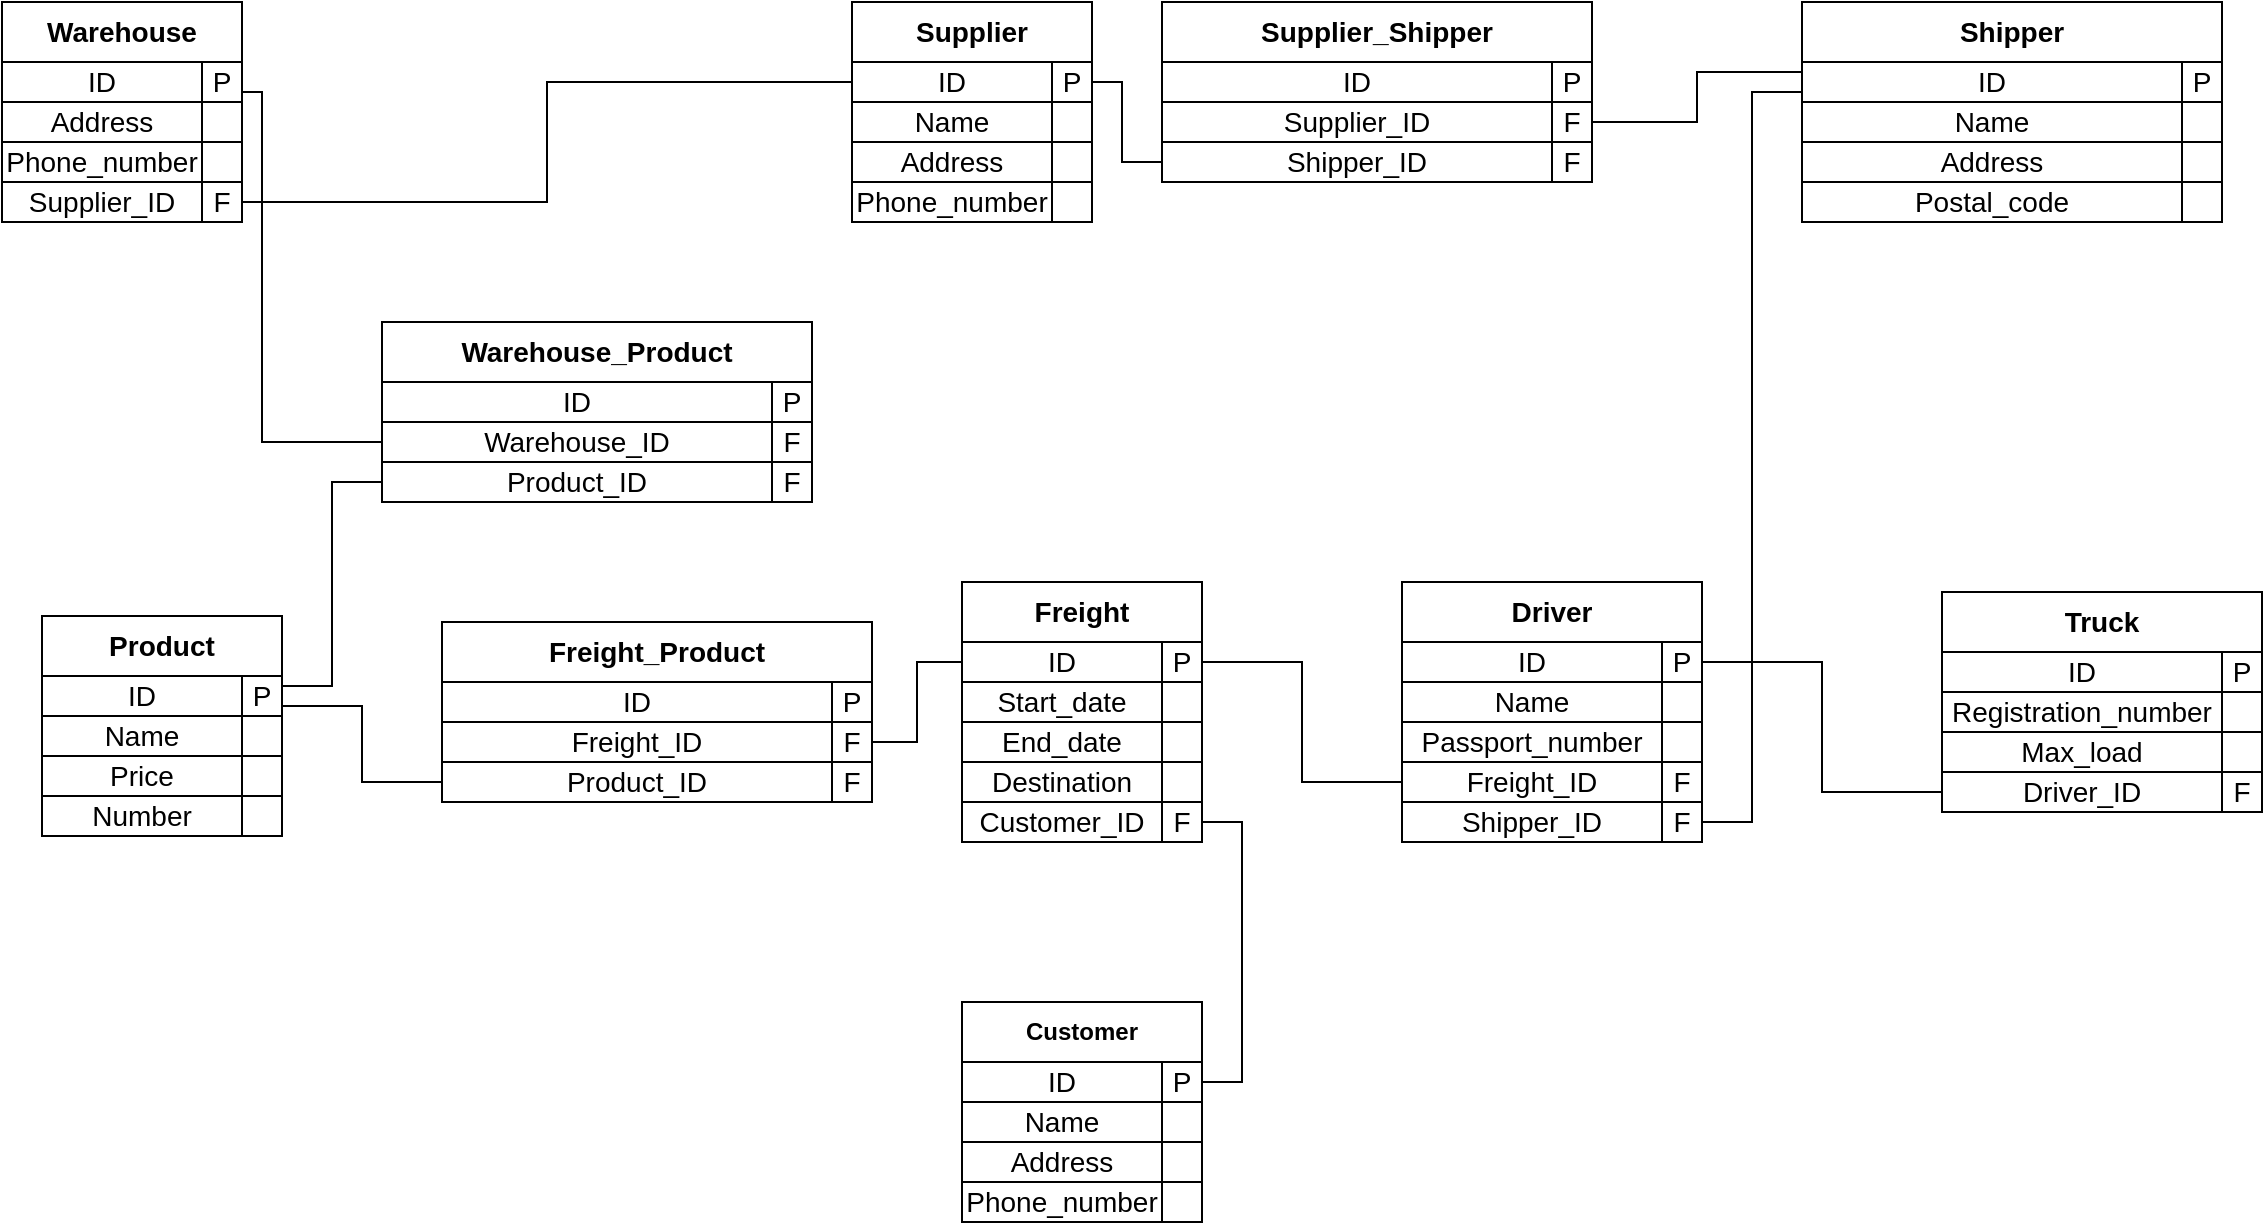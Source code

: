 <mxfile version="20.5.1" type="device"><diagram id="bzggWHbIT1ILWZnPDOZk" name="Страница 1"><mxGraphModel dx="1422" dy="1616" grid="1" gridSize="10" guides="1" tooltips="1" connect="1" arrows="1" fold="1" page="1" pageScale="1" pageWidth="1169" pageHeight="827" math="0" shadow="0"><root><mxCell id="0"/><mxCell id="1" parent="0"/><mxCell id="e3RFGgoMe4jxHo_I0vM1-1" value="" style="rounded=0;whiteSpace=wrap;html=1;" parent="1" vertex="1"><mxGeometry x="20" y="-800" width="120" height="50" as="geometry"/></mxCell><mxCell id="e3RFGgoMe4jxHo_I0vM1-2" value="" style="rounded=0;whiteSpace=wrap;html=1;" parent="1" vertex="1"><mxGeometry x="120" y="-770" width="20" height="60" as="geometry"/></mxCell><mxCell id="e3RFGgoMe4jxHo_I0vM1-3" value="&lt;font style=&quot;font-size: 14px;&quot;&gt;&lt;b&gt;Warehouse&lt;/b&gt;&lt;/font&gt;" style="rounded=0;whiteSpace=wrap;html=1;" parent="1" vertex="1"><mxGeometry x="20" y="-800" width="120" height="30" as="geometry"/></mxCell><mxCell id="e3RFGgoMe4jxHo_I0vM1-4" value="ID" style="rounded=0;whiteSpace=wrap;html=1;fontSize=14;" parent="1" vertex="1"><mxGeometry x="20" y="-770" width="100" height="20" as="geometry"/></mxCell><mxCell id="e3RFGgoMe4jxHo_I0vM1-5" value="Address" style="rounded=0;whiteSpace=wrap;html=1;fontSize=14;" parent="1" vertex="1"><mxGeometry x="20" y="-750" width="100" height="20" as="geometry"/></mxCell><mxCell id="3xdXTDryXR0DfMBTbCCo-102" style="edgeStyle=orthogonalEdgeStyle;rounded=0;orthogonalLoop=1;jettySize=auto;html=1;exitX=1;exitY=0.75;exitDx=0;exitDy=0;entryX=0;entryY=0.5;entryDx=0;entryDy=0;endArrow=none;endFill=0;" edge="1" parent="1" source="e3RFGgoMe4jxHo_I0vM1-8" target="3xdXTDryXR0DfMBTbCCo-65"><mxGeometry relative="1" as="geometry"><mxPoint x="150" y="-720" as="targetPoint"/><Array as="points"><mxPoint x="150" y="-755"/><mxPoint x="150" y="-580"/></Array></mxGeometry></mxCell><mxCell id="e3RFGgoMe4jxHo_I0vM1-8" value="P" style="rounded=0;whiteSpace=wrap;html=1;fontSize=14;" parent="1" vertex="1"><mxGeometry x="120" y="-770" width="20" height="20" as="geometry"/></mxCell><mxCell id="e3RFGgoMe4jxHo_I0vM1-9" value="" style="rounded=0;whiteSpace=wrap;html=1;fontSize=14;" parent="1" vertex="1"><mxGeometry x="120" y="-750" width="20" height="20" as="geometry"/></mxCell><mxCell id="3xdXTDryXR0DfMBTbCCo-141" style="edgeStyle=orthogonalEdgeStyle;rounded=0;orthogonalLoop=1;jettySize=auto;html=1;exitX=1;exitY=0.5;exitDx=0;exitDy=0;entryX=0;entryY=0.5;entryDx=0;entryDy=0;endArrow=none;endFill=0;" edge="1" parent="1" source="e3RFGgoMe4jxHo_I0vM1-10" target="e3RFGgoMe4jxHo_I0vM1-113"><mxGeometry relative="1" as="geometry"/></mxCell><mxCell id="e3RFGgoMe4jxHo_I0vM1-10" value="F" style="rounded=0;whiteSpace=wrap;html=1;fontSize=14;" parent="1" vertex="1"><mxGeometry x="120" y="-710" width="20" height="20" as="geometry"/></mxCell><mxCell id="e3RFGgoMe4jxHo_I0vM1-11" value="" style="rounded=0;whiteSpace=wrap;html=1;" parent="1" vertex="1"><mxGeometry x="445" y="-800" width="120" height="50" as="geometry"/></mxCell><mxCell id="e3RFGgoMe4jxHo_I0vM1-12" value="" style="rounded=0;whiteSpace=wrap;html=1;" parent="1" vertex="1"><mxGeometry x="545" y="-770" width="20" height="60" as="geometry"/></mxCell><mxCell id="e3RFGgoMe4jxHo_I0vM1-13" value="Supplier" style="rounded=0;whiteSpace=wrap;html=1;" parent="1" vertex="1"><mxGeometry x="445" y="-800" width="120" height="30" as="geometry"/></mxCell><mxCell id="e3RFGgoMe4jxHo_I0vM1-16" value="Phone_number" style="rounded=0;whiteSpace=wrap;html=1;fontSize=14;" parent="1" vertex="1"><mxGeometry x="445" y="-710" width="100" height="20" as="geometry"/></mxCell><mxCell id="e3RFGgoMe4jxHo_I0vM1-18" style="edgeStyle=orthogonalEdgeStyle;rounded=0;orthogonalLoop=1;jettySize=auto;html=1;exitX=1;exitY=0.5;exitDx=0;exitDy=0;entryX=0;entryY=0.5;entryDx=0;entryDy=0;fontSize=14;endArrow=none;endFill=0;" parent="1" source="e3RFGgoMe4jxHo_I0vM1-19" target="e3RFGgoMe4jxHo_I0vM1-96" edge="1"><mxGeometry relative="1" as="geometry"><Array as="points"><mxPoint x="580" y="-760"/><mxPoint x="580" y="-720"/></Array></mxGeometry></mxCell><mxCell id="e3RFGgoMe4jxHo_I0vM1-19" value="P" style="rounded=0;whiteSpace=wrap;html=1;fontSize=14;" parent="1" vertex="1"><mxGeometry x="545" y="-770" width="20" height="20" as="geometry"/></mxCell><mxCell id="e3RFGgoMe4jxHo_I0vM1-20" value="" style="rounded=0;whiteSpace=wrap;html=1;fontSize=14;" parent="1" vertex="1"><mxGeometry x="545" y="-750" width="20" height="20" as="geometry"/></mxCell><mxCell id="e3RFGgoMe4jxHo_I0vM1-21" value="" style="rounded=0;whiteSpace=wrap;html=1;fontSize=14;" parent="1" vertex="1"><mxGeometry x="545" y="-730" width="20" height="20" as="geometry"/></mxCell><mxCell id="e3RFGgoMe4jxHo_I0vM1-22" value="Address" style="rounded=0;whiteSpace=wrap;html=1;fontSize=14;" parent="1" vertex="1"><mxGeometry x="445" y="-730" width="100" height="20" as="geometry"/></mxCell><mxCell id="e3RFGgoMe4jxHo_I0vM1-23" value="" style="rounded=0;whiteSpace=wrap;html=1;fontSize=14;" parent="1" vertex="1"><mxGeometry x="545" y="-710" width="20" height="20" as="geometry"/></mxCell><mxCell id="e3RFGgoMe4jxHo_I0vM1-24" value="" style="rounded=0;whiteSpace=wrap;html=1;" parent="1" vertex="1"><mxGeometry x="1010" y="-800" width="120" height="90" as="geometry"/></mxCell><mxCell id="e3RFGgoMe4jxHo_I0vM1-25" value="" style="rounded=0;whiteSpace=wrap;html=1;" parent="1" vertex="1"><mxGeometry x="1110" y="-770" width="20" height="60" as="geometry"/></mxCell><mxCell id="e3RFGgoMe4jxHo_I0vM1-26" value="Shipper" style="rounded=0;whiteSpace=wrap;html=1;" parent="1" vertex="1"><mxGeometry x="920" y="-800" width="210" height="30" as="geometry"/></mxCell><mxCell id="e3RFGgoMe4jxHo_I0vM1-27" value="ID" style="rounded=0;whiteSpace=wrap;html=1;fontSize=14;" parent="1" vertex="1"><mxGeometry x="920" y="-770" width="190" height="20" as="geometry"/></mxCell><mxCell id="e3RFGgoMe4jxHo_I0vM1-28" value="Address" style="rounded=0;whiteSpace=wrap;html=1;fontSize=14;" parent="1" vertex="1"><mxGeometry x="920" y="-730" width="190" height="20" as="geometry"/></mxCell><mxCell id="e3RFGgoMe4jxHo_I0vM1-29" value="Name" style="rounded=0;whiteSpace=wrap;html=1;fontSize=14;" parent="1" vertex="1"><mxGeometry x="920" y="-750" width="190" height="20" as="geometry"/></mxCell><mxCell id="e3RFGgoMe4jxHo_I0vM1-31" value="P" style="rounded=0;whiteSpace=wrap;html=1;fontSize=14;" parent="1" vertex="1"><mxGeometry x="1110" y="-770" width="20" height="20" as="geometry"/></mxCell><mxCell id="e3RFGgoMe4jxHo_I0vM1-32" value="" style="rounded=0;whiteSpace=wrap;html=1;fontSize=14;" parent="1" vertex="1"><mxGeometry x="1110" y="-750" width="20" height="20" as="geometry"/></mxCell><mxCell id="e3RFGgoMe4jxHo_I0vM1-33" value="" style="rounded=0;whiteSpace=wrap;html=1;fontSize=14;" parent="1" vertex="1"><mxGeometry x="1110" y="-730" width="20" height="20" as="geometry"/></mxCell><mxCell id="e3RFGgoMe4jxHo_I0vM1-34" value="Postal_code" style="rounded=0;whiteSpace=wrap;html=1;fontSize=14;" parent="1" vertex="1"><mxGeometry x="920" y="-710" width="190" height="20" as="geometry"/></mxCell><mxCell id="e3RFGgoMe4jxHo_I0vM1-35" value="" style="rounded=0;whiteSpace=wrap;html=1;fontSize=14;" parent="1" vertex="1"><mxGeometry x="1110" y="-710" width="20" height="20" as="geometry"/></mxCell><mxCell id="e3RFGgoMe4jxHo_I0vM1-88" value="" style="rounded=0;whiteSpace=wrap;html=1;" parent="1" vertex="1"><mxGeometry x="695" y="-800" width="120" height="90" as="geometry"/></mxCell><mxCell id="e3RFGgoMe4jxHo_I0vM1-89" value="" style="rounded=0;whiteSpace=wrap;html=1;" parent="1" vertex="1"><mxGeometry x="795" y="-770" width="20" height="60" as="geometry"/></mxCell><mxCell id="e3RFGgoMe4jxHo_I0vM1-90" value="Supplier_Shipper" style="rounded=0;whiteSpace=wrap;html=1;" parent="1" vertex="1"><mxGeometry x="600" y="-800" width="215" height="30" as="geometry"/></mxCell><mxCell id="e3RFGgoMe4jxHo_I0vM1-91" value="ID" style="rounded=0;whiteSpace=wrap;html=1;fontSize=14;" parent="1" vertex="1"><mxGeometry x="600" y="-770" width="195" height="20" as="geometry"/></mxCell><mxCell id="e3RFGgoMe4jxHo_I0vM1-92" value="Supplier_ID" style="rounded=0;whiteSpace=wrap;html=1;fontSize=14;" parent="1" vertex="1"><mxGeometry x="600" y="-750" width="195" height="20" as="geometry"/></mxCell><mxCell id="e3RFGgoMe4jxHo_I0vM1-93" value="P" style="rounded=0;whiteSpace=wrap;html=1;fontSize=14;" parent="1" vertex="1"><mxGeometry x="795" y="-770" width="20" height="20" as="geometry"/></mxCell><mxCell id="e3RFGgoMe4jxHo_I0vM1-148" style="edgeStyle=orthogonalEdgeStyle;rounded=0;orthogonalLoop=1;jettySize=auto;html=1;exitX=1;exitY=0.5;exitDx=0;exitDy=0;entryX=0;entryY=0.25;entryDx=0;entryDy=0;endArrow=none;endFill=0;" parent="1" source="e3RFGgoMe4jxHo_I0vM1-95" target="e3RFGgoMe4jxHo_I0vM1-27" edge="1"><mxGeometry relative="1" as="geometry"/></mxCell><mxCell id="e3RFGgoMe4jxHo_I0vM1-95" value="F" style="rounded=0;whiteSpace=wrap;html=1;fontSize=14;" parent="1" vertex="1"><mxGeometry x="795" y="-750" width="20" height="20" as="geometry"/></mxCell><mxCell id="e3RFGgoMe4jxHo_I0vM1-96" value="Shipper_ID" style="rounded=0;whiteSpace=wrap;html=1;fontSize=14;" parent="1" vertex="1"><mxGeometry x="600" y="-730" width="195" height="20" as="geometry"/></mxCell><mxCell id="e3RFGgoMe4jxHo_I0vM1-97" value="F" style="rounded=0;whiteSpace=wrap;html=1;fontSize=14;" parent="1" vertex="1"><mxGeometry x="795" y="-730" width="20" height="20" as="geometry"/></mxCell><mxCell id="e3RFGgoMe4jxHo_I0vM1-113" value="ID" style="rounded=0;whiteSpace=wrap;html=1;fontSize=14;" parent="1" vertex="1"><mxGeometry x="445" y="-770" width="100" height="20" as="geometry"/></mxCell><mxCell id="3xdXTDryXR0DfMBTbCCo-2" value="" style="rounded=0;whiteSpace=wrap;html=1;" vertex="1" parent="1"><mxGeometry x="500" y="-510" width="120" height="50" as="geometry"/></mxCell><mxCell id="3xdXTDryXR0DfMBTbCCo-3" value="" style="rounded=0;whiteSpace=wrap;html=1;" vertex="1" parent="1"><mxGeometry x="600" y="-480" width="20" height="60" as="geometry"/></mxCell><mxCell id="3xdXTDryXR0DfMBTbCCo-4" value="Freight" style="rounded=0;whiteSpace=wrap;html=1;" vertex="1" parent="1"><mxGeometry x="500" y="-510" width="120" height="30" as="geometry"/></mxCell><mxCell id="3xdXTDryXR0DfMBTbCCo-5" value="Customer_ID" style="rounded=0;whiteSpace=wrap;html=1;fontSize=14;" vertex="1" parent="1"><mxGeometry x="500" y="-400" width="100" height="20" as="geometry"/></mxCell><mxCell id="3xdXTDryXR0DfMBTbCCo-119" style="edgeStyle=orthogonalEdgeStyle;rounded=0;orthogonalLoop=1;jettySize=auto;html=1;exitX=1;exitY=0.5;exitDx=0;exitDy=0;entryX=0;entryY=0.5;entryDx=0;entryDy=0;endArrow=none;endFill=0;" edge="1" parent="1" source="3xdXTDryXR0DfMBTbCCo-6" target="3xdXTDryXR0DfMBTbCCo-19"><mxGeometry relative="1" as="geometry"/></mxCell><mxCell id="3xdXTDryXR0DfMBTbCCo-6" value="P" style="rounded=0;whiteSpace=wrap;html=1;fontSize=14;" vertex="1" parent="1"><mxGeometry x="600" y="-480" width="20" height="20" as="geometry"/></mxCell><mxCell id="3xdXTDryXR0DfMBTbCCo-7" value="" style="rounded=0;whiteSpace=wrap;html=1;fontSize=14;" vertex="1" parent="1"><mxGeometry x="600" y="-460" width="20" height="20" as="geometry"/></mxCell><mxCell id="3xdXTDryXR0DfMBTbCCo-8" value="" style="rounded=0;whiteSpace=wrap;html=1;fontSize=14;" vertex="1" parent="1"><mxGeometry x="600" y="-440" width="20" height="20" as="geometry"/></mxCell><mxCell id="3xdXTDryXR0DfMBTbCCo-9" value="End_date" style="rounded=0;whiteSpace=wrap;html=1;fontSize=14;" vertex="1" parent="1"><mxGeometry x="500" y="-440" width="100" height="20" as="geometry"/></mxCell><mxCell id="3xdXTDryXR0DfMBTbCCo-10" value="F" style="rounded=0;whiteSpace=wrap;html=1;fontSize=14;" vertex="1" parent="1"><mxGeometry x="600" y="-400" width="20" height="20" as="geometry"/></mxCell><mxCell id="3xdXTDryXR0DfMBTbCCo-106" style="edgeStyle=orthogonalEdgeStyle;rounded=0;orthogonalLoop=1;jettySize=auto;html=1;exitX=0;exitY=0.5;exitDx=0;exitDy=0;entryX=1;entryY=0.5;entryDx=0;entryDy=0;endArrow=none;endFill=0;" edge="1" parent="1" source="3xdXTDryXR0DfMBTbCCo-11" target="3xdXTDryXR0DfMBTbCCo-58"><mxGeometry relative="1" as="geometry"/></mxCell><mxCell id="3xdXTDryXR0DfMBTbCCo-11" value="ID" style="rounded=0;whiteSpace=wrap;html=1;fontSize=14;" vertex="1" parent="1"><mxGeometry x="500" y="-480" width="100" height="20" as="geometry"/></mxCell><mxCell id="3xdXTDryXR0DfMBTbCCo-12" value="" style="rounded=0;whiteSpace=wrap;html=1;" vertex="1" parent="1"><mxGeometry x="750" y="-510" width="120" height="50" as="geometry"/></mxCell><mxCell id="3xdXTDryXR0DfMBTbCCo-13" value="" style="rounded=0;whiteSpace=wrap;html=1;" vertex="1" parent="1"><mxGeometry x="850" y="-480" width="20" height="60" as="geometry"/></mxCell><mxCell id="3xdXTDryXR0DfMBTbCCo-14" value="Driver" style="rounded=0;whiteSpace=wrap;html=1;" vertex="1" parent="1"><mxGeometry x="720" y="-510" width="150" height="30" as="geometry"/></mxCell><mxCell id="3xdXTDryXR0DfMBTbCCo-15" value="Shipper_ID" style="rounded=0;whiteSpace=wrap;html=1;fontSize=14;" vertex="1" parent="1"><mxGeometry x="720" y="-400" width="130" height="20" as="geometry"/></mxCell><mxCell id="3xdXTDryXR0DfMBTbCCo-117" style="edgeStyle=orthogonalEdgeStyle;rounded=0;orthogonalLoop=1;jettySize=auto;html=1;exitX=1;exitY=0.5;exitDx=0;exitDy=0;entryX=0;entryY=0.5;entryDx=0;entryDy=0;endArrow=none;endFill=0;" edge="1" parent="1" source="3xdXTDryXR0DfMBTbCCo-16" target="3xdXTDryXR0DfMBTbCCo-25"><mxGeometry relative="1" as="geometry"/></mxCell><mxCell id="3xdXTDryXR0DfMBTbCCo-16" value="P" style="rounded=0;whiteSpace=wrap;html=1;fontSize=14;" vertex="1" parent="1"><mxGeometry x="850" y="-480" width="20" height="20" as="geometry"/></mxCell><mxCell id="3xdXTDryXR0DfMBTbCCo-17" value="" style="rounded=0;whiteSpace=wrap;html=1;fontSize=14;" vertex="1" parent="1"><mxGeometry x="850" y="-460" width="20" height="20" as="geometry"/></mxCell><mxCell id="3xdXTDryXR0DfMBTbCCo-18" value="F" style="rounded=0;whiteSpace=wrap;html=1;fontSize=14;" vertex="1" parent="1"><mxGeometry x="850" y="-420" width="20" height="20" as="geometry"/></mxCell><mxCell id="3xdXTDryXR0DfMBTbCCo-19" value="Freight_ID" style="rounded=0;whiteSpace=wrap;html=1;fontSize=14;" vertex="1" parent="1"><mxGeometry x="720" y="-420" width="130" height="20" as="geometry"/></mxCell><mxCell id="3xdXTDryXR0DfMBTbCCo-142" style="edgeStyle=orthogonalEdgeStyle;rounded=0;orthogonalLoop=1;jettySize=auto;html=1;exitX=1;exitY=0.5;exitDx=0;exitDy=0;entryX=0;entryY=0.75;entryDx=0;entryDy=0;endArrow=none;endFill=0;" edge="1" parent="1" source="3xdXTDryXR0DfMBTbCCo-20" target="e3RFGgoMe4jxHo_I0vM1-27"><mxGeometry relative="1" as="geometry"/></mxCell><mxCell id="3xdXTDryXR0DfMBTbCCo-20" value="F" style="rounded=0;whiteSpace=wrap;html=1;fontSize=14;" vertex="1" parent="1"><mxGeometry x="850" y="-400" width="20" height="20" as="geometry"/></mxCell><mxCell id="3xdXTDryXR0DfMBTbCCo-21" value="ID" style="rounded=0;whiteSpace=wrap;html=1;fontSize=14;" vertex="1" parent="1"><mxGeometry x="720" y="-480" width="130" height="20" as="geometry"/></mxCell><mxCell id="3xdXTDryXR0DfMBTbCCo-22" value="" style="rounded=0;whiteSpace=wrap;html=1;" vertex="1" parent="1"><mxGeometry x="1030" y="-505" width="120" height="43" as="geometry"/></mxCell><mxCell id="3xdXTDryXR0DfMBTbCCo-23" value="" style="rounded=0;whiteSpace=wrap;html=1;" vertex="1" parent="1"><mxGeometry x="1130" y="-475" width="20" height="60" as="geometry"/></mxCell><mxCell id="3xdXTDryXR0DfMBTbCCo-24" value="Truck" style="rounded=0;whiteSpace=wrap;html=1;" vertex="1" parent="1"><mxGeometry x="990" y="-505" width="160" height="30" as="geometry"/></mxCell><mxCell id="3xdXTDryXR0DfMBTbCCo-25" value="Driver_ID" style="rounded=0;whiteSpace=wrap;html=1;fontSize=14;" vertex="1" parent="1"><mxGeometry x="990" y="-415" width="140" height="20" as="geometry"/></mxCell><mxCell id="3xdXTDryXR0DfMBTbCCo-26" value="P" style="rounded=0;whiteSpace=wrap;html=1;fontSize=14;" vertex="1" parent="1"><mxGeometry x="1130" y="-475" width="20" height="20" as="geometry"/></mxCell><mxCell id="3xdXTDryXR0DfMBTbCCo-27" value="" style="rounded=0;whiteSpace=wrap;html=1;fontSize=14;" vertex="1" parent="1"><mxGeometry x="1130" y="-455" width="20" height="20" as="geometry"/></mxCell><mxCell id="3xdXTDryXR0DfMBTbCCo-28" value="" style="rounded=0;whiteSpace=wrap;html=1;fontSize=14;" vertex="1" parent="1"><mxGeometry x="1130" y="-435" width="20" height="20" as="geometry"/></mxCell><mxCell id="3xdXTDryXR0DfMBTbCCo-29" value="Max_load" style="rounded=0;whiteSpace=wrap;html=1;fontSize=14;" vertex="1" parent="1"><mxGeometry x="990" y="-435" width="140" height="20" as="geometry"/></mxCell><mxCell id="3xdXTDryXR0DfMBTbCCo-30" value="F" style="rounded=0;whiteSpace=wrap;html=1;fontSize=14;" vertex="1" parent="1"><mxGeometry x="1130" y="-415" width="20" height="20" as="geometry"/></mxCell><mxCell id="3xdXTDryXR0DfMBTbCCo-31" value="ID" style="rounded=0;whiteSpace=wrap;html=1;fontSize=14;" vertex="1" parent="1"><mxGeometry x="990" y="-475" width="140" height="20" as="geometry"/></mxCell><mxCell id="3xdXTDryXR0DfMBTbCCo-32" value="" style="rounded=0;whiteSpace=wrap;html=1;" vertex="1" parent="1"><mxGeometry x="500" y="-300" width="120" height="50" as="geometry"/></mxCell><mxCell id="3xdXTDryXR0DfMBTbCCo-33" value="" style="rounded=0;whiteSpace=wrap;html=1;" vertex="1" parent="1"><mxGeometry x="600" y="-270" width="20" height="60" as="geometry"/></mxCell><mxCell id="3xdXTDryXR0DfMBTbCCo-34" value="Customer" style="rounded=0;whiteSpace=wrap;html=1;fontStyle=1" vertex="1" parent="1"><mxGeometry x="500" y="-300" width="120" height="30" as="geometry"/></mxCell><mxCell id="3xdXTDryXR0DfMBTbCCo-35" value="Phone_number" style="rounded=0;whiteSpace=wrap;html=1;fontSize=14;" vertex="1" parent="1"><mxGeometry x="500" y="-210" width="100" height="20" as="geometry"/></mxCell><mxCell id="3xdXTDryXR0DfMBTbCCo-116" style="edgeStyle=orthogonalEdgeStyle;rounded=0;orthogonalLoop=1;jettySize=auto;html=1;exitX=1;exitY=0.5;exitDx=0;exitDy=0;entryX=1;entryY=0.5;entryDx=0;entryDy=0;endArrow=none;endFill=0;" edge="1" parent="1" source="3xdXTDryXR0DfMBTbCCo-36" target="3xdXTDryXR0DfMBTbCCo-10"><mxGeometry relative="1" as="geometry"/></mxCell><mxCell id="3xdXTDryXR0DfMBTbCCo-36" value="P" style="rounded=0;whiteSpace=wrap;html=1;fontSize=14;" vertex="1" parent="1"><mxGeometry x="600" y="-270" width="20" height="20" as="geometry"/></mxCell><mxCell id="3xdXTDryXR0DfMBTbCCo-37" value="" style="rounded=0;whiteSpace=wrap;html=1;fontSize=14;" vertex="1" parent="1"><mxGeometry x="600" y="-250" width="20" height="20" as="geometry"/></mxCell><mxCell id="3xdXTDryXR0DfMBTbCCo-38" value="" style="rounded=0;whiteSpace=wrap;html=1;fontSize=14;" vertex="1" parent="1"><mxGeometry x="600" y="-230" width="20" height="20" as="geometry"/></mxCell><mxCell id="3xdXTDryXR0DfMBTbCCo-39" value="Address" style="rounded=0;whiteSpace=wrap;html=1;fontSize=14;" vertex="1" parent="1"><mxGeometry x="500" y="-230" width="100" height="20" as="geometry"/></mxCell><mxCell id="3xdXTDryXR0DfMBTbCCo-40" value="" style="rounded=0;whiteSpace=wrap;html=1;fontSize=14;" vertex="1" parent="1"><mxGeometry x="600" y="-210" width="20" height="20" as="geometry"/></mxCell><mxCell id="3xdXTDryXR0DfMBTbCCo-41" value="ID" style="rounded=0;whiteSpace=wrap;html=1;fontSize=14;" vertex="1" parent="1"><mxGeometry x="500" y="-270" width="100" height="20" as="geometry"/></mxCell><mxCell id="3xdXTDryXR0DfMBTbCCo-42" value="" style="rounded=0;whiteSpace=wrap;html=1;" vertex="1" parent="1"><mxGeometry x="40" y="-493" width="120" height="50" as="geometry"/></mxCell><mxCell id="3xdXTDryXR0DfMBTbCCo-43" value="" style="rounded=0;whiteSpace=wrap;html=1;" vertex="1" parent="1"><mxGeometry x="140" y="-463" width="20" height="60" as="geometry"/></mxCell><mxCell id="3xdXTDryXR0DfMBTbCCo-44" value="Product" style="rounded=0;whiteSpace=wrap;html=1;" vertex="1" parent="1"><mxGeometry x="40" y="-493" width="120" height="30" as="geometry"/></mxCell><mxCell id="3xdXTDryXR0DfMBTbCCo-45" value="Number" style="rounded=0;whiteSpace=wrap;html=1;fontSize=14;" vertex="1" parent="1"><mxGeometry x="40" y="-403" width="100" height="20" as="geometry"/></mxCell><mxCell id="3xdXTDryXR0DfMBTbCCo-105" style="edgeStyle=orthogonalEdgeStyle;rounded=0;orthogonalLoop=1;jettySize=auto;html=1;exitX=1;exitY=0.75;exitDx=0;exitDy=0;entryX=0;entryY=0.5;entryDx=0;entryDy=0;endArrow=none;endFill=0;" edge="1" parent="1" source="3xdXTDryXR0DfMBTbCCo-46" target="3xdXTDryXR0DfMBTbCCo-59"><mxGeometry relative="1" as="geometry"/></mxCell><mxCell id="3xdXTDryXR0DfMBTbCCo-140" style="edgeStyle=orthogonalEdgeStyle;rounded=0;orthogonalLoop=1;jettySize=auto;html=1;exitX=1;exitY=0.25;exitDx=0;exitDy=0;entryX=0;entryY=0.5;entryDx=0;entryDy=0;endArrow=none;endFill=0;" edge="1" parent="1" source="3xdXTDryXR0DfMBTbCCo-46" target="3xdXTDryXR0DfMBTbCCo-68"><mxGeometry relative="1" as="geometry"/></mxCell><mxCell id="3xdXTDryXR0DfMBTbCCo-46" value="P" style="rounded=0;whiteSpace=wrap;html=1;fontSize=14;" vertex="1" parent="1"><mxGeometry x="140" y="-463" width="20" height="20" as="geometry"/></mxCell><mxCell id="3xdXTDryXR0DfMBTbCCo-47" value="" style="rounded=0;whiteSpace=wrap;html=1;fontSize=14;" vertex="1" parent="1"><mxGeometry x="140" y="-443" width="20" height="20" as="geometry"/></mxCell><mxCell id="3xdXTDryXR0DfMBTbCCo-48" value="" style="rounded=0;whiteSpace=wrap;html=1;fontSize=14;" vertex="1" parent="1"><mxGeometry x="140" y="-423" width="20" height="20" as="geometry"/></mxCell><mxCell id="3xdXTDryXR0DfMBTbCCo-49" value="Price" style="rounded=0;whiteSpace=wrap;html=1;fontSize=14;" vertex="1" parent="1"><mxGeometry x="40" y="-423" width="100" height="20" as="geometry"/></mxCell><mxCell id="3xdXTDryXR0DfMBTbCCo-50" value="" style="rounded=0;whiteSpace=wrap;html=1;fontSize=14;" vertex="1" parent="1"><mxGeometry x="140" y="-403" width="20" height="20" as="geometry"/></mxCell><mxCell id="3xdXTDryXR0DfMBTbCCo-51" value="ID" style="rounded=0;whiteSpace=wrap;html=1;fontSize=14;" vertex="1" parent="1"><mxGeometry x="40" y="-463" width="100" height="20" as="geometry"/></mxCell><mxCell id="3xdXTDryXR0DfMBTbCCo-52" value="" style="rounded=0;whiteSpace=wrap;html=1;" vertex="1" parent="1"><mxGeometry x="335" y="-490" width="120" height="90" as="geometry"/></mxCell><mxCell id="3xdXTDryXR0DfMBTbCCo-53" value="" style="rounded=0;whiteSpace=wrap;html=1;" vertex="1" parent="1"><mxGeometry x="435" y="-460" width="20" height="60" as="geometry"/></mxCell><mxCell id="3xdXTDryXR0DfMBTbCCo-54" value="Freight_Product" style="rounded=0;whiteSpace=wrap;html=1;" vertex="1" parent="1"><mxGeometry x="240" y="-490" width="215" height="30" as="geometry"/></mxCell><mxCell id="3xdXTDryXR0DfMBTbCCo-55" value="ID" style="rounded=0;whiteSpace=wrap;html=1;fontSize=14;" vertex="1" parent="1"><mxGeometry x="240" y="-460" width="195" height="20" as="geometry"/></mxCell><mxCell id="3xdXTDryXR0DfMBTbCCo-56" value="Freight_ID" style="rounded=0;whiteSpace=wrap;html=1;fontSize=14;" vertex="1" parent="1"><mxGeometry x="240" y="-440" width="195" height="20" as="geometry"/></mxCell><mxCell id="3xdXTDryXR0DfMBTbCCo-57" value="P" style="rounded=0;whiteSpace=wrap;html=1;fontSize=14;" vertex="1" parent="1"><mxGeometry x="435" y="-460" width="20" height="20" as="geometry"/></mxCell><mxCell id="3xdXTDryXR0DfMBTbCCo-58" value="F" style="rounded=0;whiteSpace=wrap;html=1;fontSize=14;" vertex="1" parent="1"><mxGeometry x="435" y="-440" width="20" height="20" as="geometry"/></mxCell><mxCell id="3xdXTDryXR0DfMBTbCCo-59" value="Product_ID" style="rounded=0;whiteSpace=wrap;html=1;fontSize=14;" vertex="1" parent="1"><mxGeometry x="240" y="-420" width="195" height="20" as="geometry"/></mxCell><mxCell id="3xdXTDryXR0DfMBTbCCo-60" value="F" style="rounded=0;whiteSpace=wrap;html=1;fontSize=14;" vertex="1" parent="1"><mxGeometry x="435" y="-420" width="20" height="20" as="geometry"/></mxCell><mxCell id="3xdXTDryXR0DfMBTbCCo-61" value="" style="rounded=0;whiteSpace=wrap;html=1;" vertex="1" parent="1"><mxGeometry x="305" y="-640" width="120" height="90" as="geometry"/></mxCell><mxCell id="3xdXTDryXR0DfMBTbCCo-62" value="" style="rounded=0;whiteSpace=wrap;html=1;" vertex="1" parent="1"><mxGeometry x="405" y="-610" width="20" height="60" as="geometry"/></mxCell><mxCell id="3xdXTDryXR0DfMBTbCCo-63" value="Warehouse_Product" style="rounded=0;whiteSpace=wrap;html=1;" vertex="1" parent="1"><mxGeometry x="210" y="-640" width="215" height="30" as="geometry"/></mxCell><mxCell id="3xdXTDryXR0DfMBTbCCo-64" value="ID" style="rounded=0;whiteSpace=wrap;html=1;fontSize=14;" vertex="1" parent="1"><mxGeometry x="210" y="-610" width="195" height="20" as="geometry"/></mxCell><mxCell id="3xdXTDryXR0DfMBTbCCo-65" value="Warehouse_ID" style="rounded=0;whiteSpace=wrap;html=1;fontSize=14;" vertex="1" parent="1"><mxGeometry x="210" y="-590" width="195" height="20" as="geometry"/></mxCell><mxCell id="3xdXTDryXR0DfMBTbCCo-66" value="P" style="rounded=0;whiteSpace=wrap;html=1;fontSize=14;" vertex="1" parent="1"><mxGeometry x="405" y="-610" width="20" height="20" as="geometry"/></mxCell><mxCell id="3xdXTDryXR0DfMBTbCCo-67" value="F" style="rounded=0;whiteSpace=wrap;html=1;fontSize=14;" vertex="1" parent="1"><mxGeometry x="405" y="-590" width="20" height="20" as="geometry"/></mxCell><mxCell id="3xdXTDryXR0DfMBTbCCo-68" value="Product_ID" style="rounded=0;whiteSpace=wrap;html=1;fontSize=14;" vertex="1" parent="1"><mxGeometry x="210" y="-570" width="195" height="20" as="geometry"/></mxCell><mxCell id="3xdXTDryXR0DfMBTbCCo-69" value="F" style="rounded=0;whiteSpace=wrap;html=1;fontSize=14;" vertex="1" parent="1"><mxGeometry x="405" y="-570" width="20" height="20" as="geometry"/></mxCell><mxCell id="3xdXTDryXR0DfMBTbCCo-122" value="Supplier_ID" style="rounded=0;whiteSpace=wrap;html=1;fontSize=14;" vertex="1" parent="1"><mxGeometry x="20" y="-710" width="100" height="20" as="geometry"/></mxCell><mxCell id="3xdXTDryXR0DfMBTbCCo-127" value="Phone_number" style="rounded=0;whiteSpace=wrap;html=1;fontSize=14;" vertex="1" parent="1"><mxGeometry x="20" y="-730" width="100" height="20" as="geometry"/></mxCell><mxCell id="3xdXTDryXR0DfMBTbCCo-128" value="Name" style="rounded=0;whiteSpace=wrap;html=1;fontSize=14;" vertex="1" parent="1"><mxGeometry x="445" y="-750" width="100" height="20" as="geometry"/></mxCell><mxCell id="3xdXTDryXR0DfMBTbCCo-130" value="Name" style="rounded=0;whiteSpace=wrap;html=1;fontSize=14;" vertex="1" parent="1"><mxGeometry x="40" y="-443" width="100" height="20" as="geometry"/></mxCell><mxCell id="3xdXTDryXR0DfMBTbCCo-131" value="Start_date" style="rounded=0;whiteSpace=wrap;html=1;fontSize=14;" vertex="1" parent="1"><mxGeometry x="500" y="-460" width="100" height="20" as="geometry"/></mxCell><mxCell id="3xdXTDryXR0DfMBTbCCo-134" value="Destination" style="rounded=0;whiteSpace=wrap;html=1;fontSize=14;" vertex="1" parent="1"><mxGeometry x="500" y="-420" width="100" height="20" as="geometry"/></mxCell><mxCell id="3xdXTDryXR0DfMBTbCCo-135" value="" style="rounded=0;whiteSpace=wrap;html=1;fontSize=14;" vertex="1" parent="1"><mxGeometry x="600" y="-420" width="20" height="20" as="geometry"/></mxCell><mxCell id="3xdXTDryXR0DfMBTbCCo-136" value="Name" style="rounded=0;whiteSpace=wrap;html=1;fontSize=14;" vertex="1" parent="1"><mxGeometry x="720" y="-460" width="130" height="20" as="geometry"/></mxCell><mxCell id="3xdXTDryXR0DfMBTbCCo-137" value="Passport_number" style="rounded=0;whiteSpace=wrap;html=1;fontSize=14;" vertex="1" parent="1"><mxGeometry x="720" y="-440" width="130" height="20" as="geometry"/></mxCell><mxCell id="3xdXTDryXR0DfMBTbCCo-138" value="Registration_number" style="rounded=0;whiteSpace=wrap;html=1;fontSize=14;" vertex="1" parent="1"><mxGeometry x="990" y="-455" width="140" height="20" as="geometry"/></mxCell><mxCell id="3xdXTDryXR0DfMBTbCCo-139" value="Name" style="rounded=0;whiteSpace=wrap;html=1;fontSize=14;" vertex="1" parent="1"><mxGeometry x="500" y="-250" width="100" height="20" as="geometry"/></mxCell><mxCell id="3xdXTDryXR0DfMBTbCCo-170" value="Supplier" style="rounded=0;whiteSpace=wrap;html=1;" vertex="1" parent="1"><mxGeometry x="445" y="-800" width="120" height="30" as="geometry"/></mxCell><mxCell id="3xdXTDryXR0DfMBTbCCo-171" value="Supplier_Shipper" style="rounded=0;whiteSpace=wrap;html=1;" vertex="1" parent="1"><mxGeometry x="600" y="-800" width="215" height="30" as="geometry"/></mxCell><mxCell id="3xdXTDryXR0DfMBTbCCo-172" value="Shipper" style="rounded=0;whiteSpace=wrap;html=1;" vertex="1" parent="1"><mxGeometry x="920" y="-800" width="210" height="30" as="geometry"/></mxCell><mxCell id="3xdXTDryXR0DfMBTbCCo-173" value="Truck" style="rounded=0;whiteSpace=wrap;html=1;" vertex="1" parent="1"><mxGeometry x="990" y="-505" width="160" height="30" as="geometry"/></mxCell><mxCell id="3xdXTDryXR0DfMBTbCCo-174" value="Driver" style="rounded=0;whiteSpace=wrap;html=1;" vertex="1" parent="1"><mxGeometry x="720" y="-510" width="150" height="30" as="geometry"/></mxCell><mxCell id="3xdXTDryXR0DfMBTbCCo-175" value="Freight" style="rounded=0;whiteSpace=wrap;html=1;" vertex="1" parent="1"><mxGeometry x="500" y="-510" width="120" height="30" as="geometry"/></mxCell><mxCell id="3xdXTDryXR0DfMBTbCCo-176" value="Warehouse_Product" style="rounded=0;whiteSpace=wrap;html=1;" vertex="1" parent="1"><mxGeometry x="210" y="-640" width="215" height="30" as="geometry"/></mxCell><mxCell id="3xdXTDryXR0DfMBTbCCo-177" value="Supplier" style="rounded=0;whiteSpace=wrap;html=1;fontStyle=1" vertex="1" parent="1"><mxGeometry x="445" y="-800" width="120" height="30" as="geometry"/></mxCell><mxCell id="3xdXTDryXR0DfMBTbCCo-178" value="Supplier_Shipper" style="rounded=0;whiteSpace=wrap;html=1;fontStyle=1;fontSize=14;" vertex="1" parent="1"><mxGeometry x="600" y="-800" width="215" height="30" as="geometry"/></mxCell><mxCell id="3xdXTDryXR0DfMBTbCCo-179" value="Shipper" style="rounded=0;whiteSpace=wrap;html=1;fontStyle=1;fontSize=14;" vertex="1" parent="1"><mxGeometry x="920" y="-800" width="210" height="30" as="geometry"/></mxCell><mxCell id="3xdXTDryXR0DfMBTbCCo-180" value="Truck" style="rounded=0;whiteSpace=wrap;html=1;fontStyle=1;fontSize=14;" vertex="1" parent="1"><mxGeometry x="990" y="-505" width="160" height="30" as="geometry"/></mxCell><mxCell id="3xdXTDryXR0DfMBTbCCo-181" value="Driver" style="rounded=0;whiteSpace=wrap;html=1;fontStyle=1;fontSize=14;" vertex="1" parent="1"><mxGeometry x="720" y="-510" width="150" height="30" as="geometry"/></mxCell><mxCell id="3xdXTDryXR0DfMBTbCCo-182" value="Freight" style="rounded=0;whiteSpace=wrap;html=1;fontStyle=1" vertex="1" parent="1"><mxGeometry x="500" y="-510" width="120" height="30" as="geometry"/></mxCell><mxCell id="3xdXTDryXR0DfMBTbCCo-183" value="Warehouse_Product" style="rounded=0;whiteSpace=wrap;html=1;fontStyle=1" vertex="1" parent="1"><mxGeometry x="210" y="-640" width="215" height="30" as="geometry"/></mxCell><mxCell id="3xdXTDryXR0DfMBTbCCo-184" value="Supplier" style="rounded=0;whiteSpace=wrap;html=1;fontStyle=1;fontSize=14;" vertex="1" parent="1"><mxGeometry x="445" y="-800" width="120" height="30" as="geometry"/></mxCell><mxCell id="3xdXTDryXR0DfMBTbCCo-185" value="Warehouse_Product" style="rounded=0;whiteSpace=wrap;html=1;fontStyle=1;fontSize=14;" vertex="1" parent="1"><mxGeometry x="210" y="-640" width="215" height="30" as="geometry"/></mxCell><mxCell id="3xdXTDryXR0DfMBTbCCo-186" value="Freight_Product" style="rounded=0;whiteSpace=wrap;html=1;fontStyle=1;fontSize=14;" vertex="1" parent="1"><mxGeometry x="240" y="-490" width="215" height="30" as="geometry"/></mxCell><mxCell id="3xdXTDryXR0DfMBTbCCo-187" value="Product" style="rounded=0;whiteSpace=wrap;html=1;fontStyle=1;fontSize=14;" vertex="1" parent="1"><mxGeometry x="40" y="-493" width="120" height="30" as="geometry"/></mxCell><mxCell id="3xdXTDryXR0DfMBTbCCo-188" value="Freight" style="rounded=0;whiteSpace=wrap;html=1;fontStyle=1;fontSize=14;" vertex="1" parent="1"><mxGeometry x="500" y="-510" width="120" height="30" as="geometry"/></mxCell></root></mxGraphModel></diagram></mxfile>